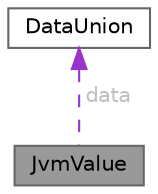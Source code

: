digraph "JvmValue"
{
 // LATEX_PDF_SIZE
  bgcolor="transparent";
  edge [fontname=Helvetica,fontsize=10,labelfontname=Helvetica,labelfontsize=10];
  node [fontname=Helvetica,fontsize=10,shape=box,height=0.2,width=0.4];
  Node1 [id="Node000001",label="JvmValue",height=0.2,width=0.4,color="gray40", fillcolor="grey60", style="filled", fontcolor="black",tooltip="Classe que armazena os dados de algum tipo da JVM."];
  Node2 -> Node1 [id="edge1_Node000001_Node000002",dir="back",color="darkorchid3",style="dashed",tooltip=" ",label=" data",fontcolor="grey" ];
  Node2 [id="Node000002",label="DataUnion",height=0.2,width=0.4,color="gray40", fillcolor="white", style="filled",URL="$unionDataUnion.html",tooltip="Tipos dos dados armazenados."];
}
